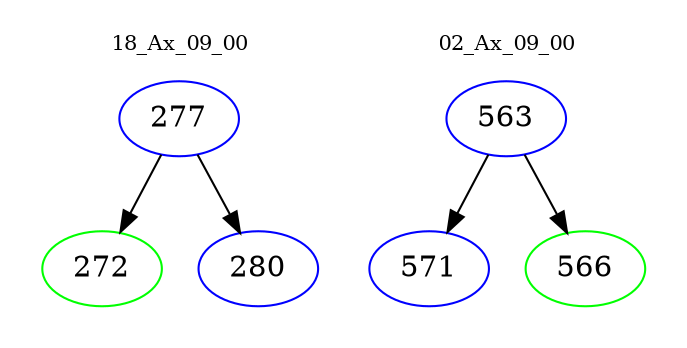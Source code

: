digraph{
subgraph cluster_0 {
color = white
label = "18_Ax_09_00";
fontsize=10;
T0_277 [label="277", color="blue"]
T0_277 -> T0_272 [color="black"]
T0_272 [label="272", color="green"]
T0_277 -> T0_280 [color="black"]
T0_280 [label="280", color="blue"]
}
subgraph cluster_1 {
color = white
label = "02_Ax_09_00";
fontsize=10;
T1_563 [label="563", color="blue"]
T1_563 -> T1_571 [color="black"]
T1_571 [label="571", color="blue"]
T1_563 -> T1_566 [color="black"]
T1_566 [label="566", color="green"]
}
}
